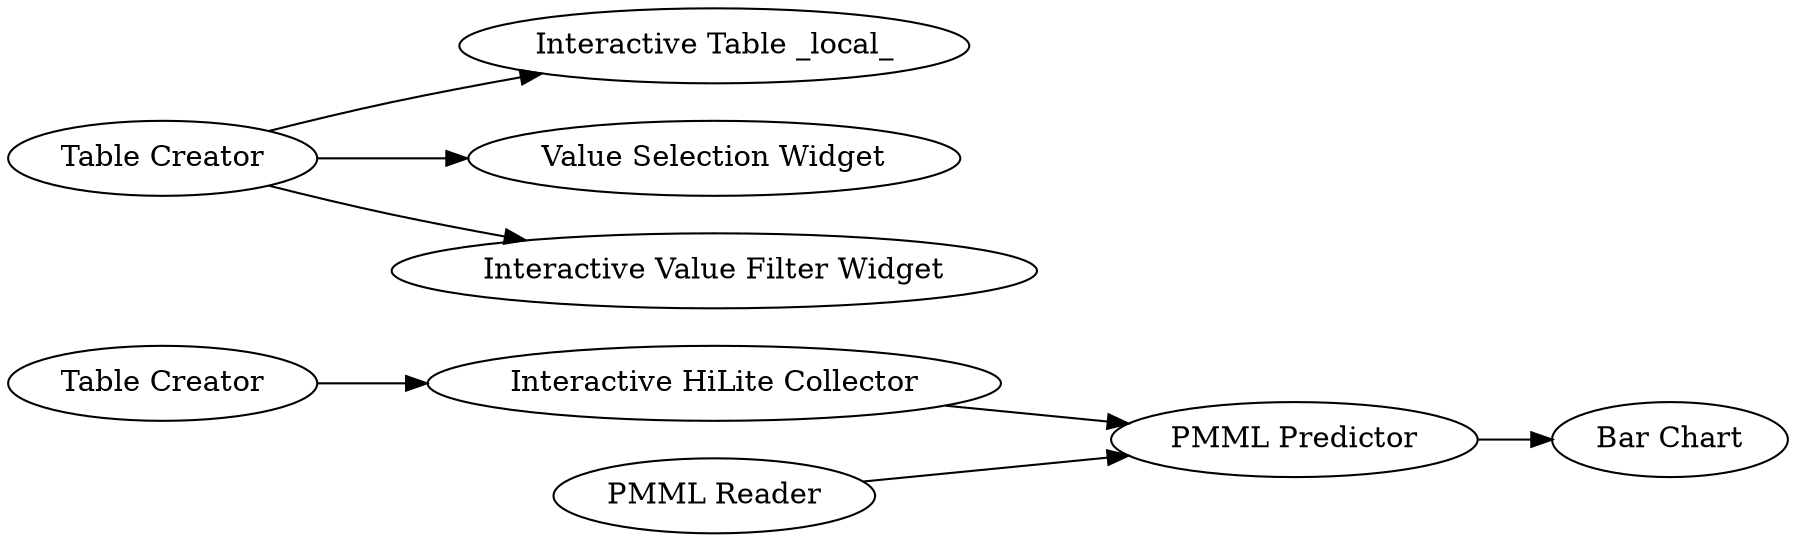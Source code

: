digraph {
	6 -> 8
	15 -> 7
	12 -> 14
	15 -> 11
	15 -> 10
	13 -> 12
	8 -> 12
	13 [label="PMML Reader"]
	7 [label="Interactive Table _local_"]
	11 [label="Value Selection Widget"]
	10 [label="Interactive Value Filter Widget"]
	6 [label="Table Creator"]
	8 [label="Interactive HiLite Collector"]
	15 [label="Table Creator"]
	14 [label="Bar Chart"]
	12 [label="PMML Predictor"]
	rankdir=LR
}
